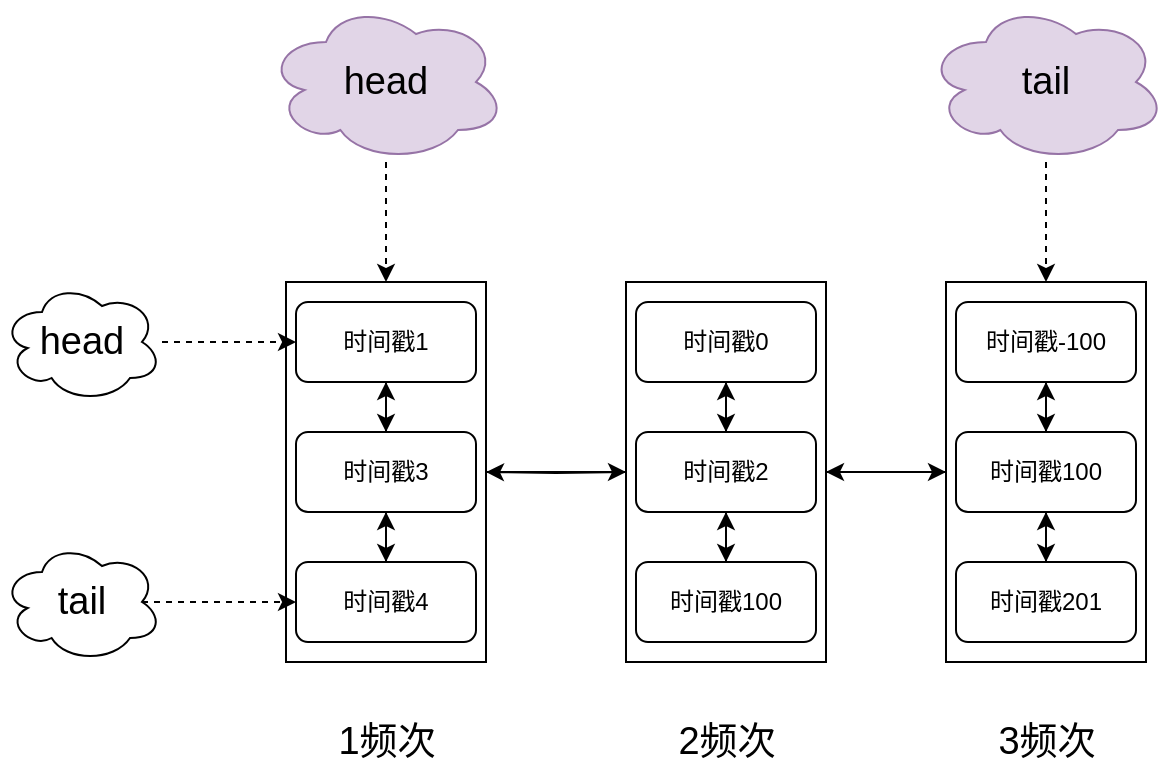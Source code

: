 <mxfile>
    <diagram id="0VjxC995rQxLLiio9GA1" name="Page-1">
        <mxGraphModel dx="1551" dy="620" grid="1" gridSize="10" guides="1" tooltips="1" connect="1" arrows="1" fold="1" page="1" pageScale="1" pageWidth="827" pageHeight="1169" math="0" shadow="0">
            <root>
                <mxCell id="0"/>
                <mxCell id="1" parent="0"/>
                <mxCell id="a-vLMONKRcKrZ4XkvWiE-9" value="" style="edgeStyle=orthogonalEdgeStyle;rounded=0;orthogonalLoop=1;jettySize=auto;html=1;" parent="1" target="a-vLMONKRcKrZ4XkvWiE-8" edge="1">
                    <mxGeometry relative="1" as="geometry">
                        <mxPoint x="50" y="325" as="sourcePoint"/>
                    </mxGeometry>
                </mxCell>
                <mxCell id="a-vLMONKRcKrZ4XkvWiE-11" value="" style="edgeStyle=orthogonalEdgeStyle;rounded=0;orthogonalLoop=1;jettySize=auto;html=1;" parent="1" source="a-vLMONKRcKrZ4XkvWiE-8" edge="1">
                    <mxGeometry relative="1" as="geometry">
                        <mxPoint x="50" y="325" as="targetPoint"/>
                    </mxGeometry>
                </mxCell>
                <mxCell id="a-vLMONKRcKrZ4XkvWiE-40" value="" style="group" parent="1" vertex="1" connectable="0">
                    <mxGeometry x="50" y="230" width="100" height="190" as="geometry"/>
                </mxCell>
                <mxCell id="a-vLMONKRcKrZ4XkvWiE-32" value="" style="rounded=0;whiteSpace=wrap;html=1;" parent="a-vLMONKRcKrZ4XkvWiE-40" vertex="1">
                    <mxGeometry width="100" height="190" as="geometry"/>
                </mxCell>
                <mxCell id="a-vLMONKRcKrZ4XkvWiE-34" value="时间戳100" style="rounded=1;whiteSpace=wrap;html=1;" parent="a-vLMONKRcKrZ4XkvWiE-40" vertex="1">
                    <mxGeometry x="5" y="140" width="90" height="40" as="geometry"/>
                </mxCell>
                <mxCell id="a-vLMONKRcKrZ4XkvWiE-36" style="edgeStyle=orthogonalEdgeStyle;rounded=0;orthogonalLoop=1;jettySize=auto;html=1;" parent="a-vLMONKRcKrZ4XkvWiE-40" source="a-vLMONKRcKrZ4XkvWiE-37" target="a-vLMONKRcKrZ4XkvWiE-34" edge="1">
                    <mxGeometry relative="1" as="geometry"/>
                </mxCell>
                <mxCell id="a-vLMONKRcKrZ4XkvWiE-37" value="时间戳2" style="rounded=1;whiteSpace=wrap;html=1;" parent="a-vLMONKRcKrZ4XkvWiE-40" vertex="1">
                    <mxGeometry x="5" y="75" width="90" height="40" as="geometry"/>
                </mxCell>
                <mxCell id="a-vLMONKRcKrZ4XkvWiE-33" value="" style="edgeStyle=orthogonalEdgeStyle;rounded=0;orthogonalLoop=1;jettySize=auto;html=1;" parent="a-vLMONKRcKrZ4XkvWiE-40" source="a-vLMONKRcKrZ4XkvWiE-34" target="a-vLMONKRcKrZ4XkvWiE-37" edge="1">
                    <mxGeometry relative="1" as="geometry">
                        <Array as="points">
                            <mxPoint x="40" y="160"/>
                            <mxPoint x="40" y="160"/>
                        </Array>
                    </mxGeometry>
                </mxCell>
                <mxCell id="a-vLMONKRcKrZ4XkvWiE-38" style="edgeStyle=orthogonalEdgeStyle;rounded=0;orthogonalLoop=1;jettySize=auto;html=1;entryX=0.5;entryY=0;entryDx=0;entryDy=0;" parent="a-vLMONKRcKrZ4XkvWiE-40" source="a-vLMONKRcKrZ4XkvWiE-39" target="a-vLMONKRcKrZ4XkvWiE-37" edge="1">
                    <mxGeometry relative="1" as="geometry"/>
                </mxCell>
                <mxCell id="a-vLMONKRcKrZ4XkvWiE-39" value="时间戳0" style="rounded=1;whiteSpace=wrap;html=1;" parent="a-vLMONKRcKrZ4XkvWiE-40" vertex="1">
                    <mxGeometry x="5" y="10" width="90" height="40" as="geometry"/>
                </mxCell>
                <mxCell id="a-vLMONKRcKrZ4XkvWiE-35" value="" style="edgeStyle=orthogonalEdgeStyle;rounded=0;orthogonalLoop=1;jettySize=auto;html=1;" parent="a-vLMONKRcKrZ4XkvWiE-40" source="a-vLMONKRcKrZ4XkvWiE-37" target="a-vLMONKRcKrZ4XkvWiE-39" edge="1">
                    <mxGeometry relative="1" as="geometry"/>
                </mxCell>
                <mxCell id="a-vLMONKRcKrZ4XkvWiE-41" value="" style="group" parent="1" vertex="1" connectable="0">
                    <mxGeometry x="210" y="230" width="100" height="190" as="geometry"/>
                </mxCell>
                <mxCell id="a-vLMONKRcKrZ4XkvWiE-42" value="" style="rounded=0;whiteSpace=wrap;html=1;" parent="a-vLMONKRcKrZ4XkvWiE-41" vertex="1">
                    <mxGeometry width="100" height="190" as="geometry"/>
                </mxCell>
                <mxCell id="a-vLMONKRcKrZ4XkvWiE-43" value="时间戳201" style="rounded=1;whiteSpace=wrap;html=1;" parent="a-vLMONKRcKrZ4XkvWiE-41" vertex="1">
                    <mxGeometry x="5" y="140" width="90" height="40" as="geometry"/>
                </mxCell>
                <mxCell id="a-vLMONKRcKrZ4XkvWiE-44" style="edgeStyle=orthogonalEdgeStyle;rounded=0;orthogonalLoop=1;jettySize=auto;html=1;" parent="a-vLMONKRcKrZ4XkvWiE-41" source="a-vLMONKRcKrZ4XkvWiE-45" target="a-vLMONKRcKrZ4XkvWiE-43" edge="1">
                    <mxGeometry relative="1" as="geometry"/>
                </mxCell>
                <mxCell id="a-vLMONKRcKrZ4XkvWiE-45" value="时间戳100" style="rounded=1;whiteSpace=wrap;html=1;" parent="a-vLMONKRcKrZ4XkvWiE-41" vertex="1">
                    <mxGeometry x="5" y="75" width="90" height="40" as="geometry"/>
                </mxCell>
                <mxCell id="a-vLMONKRcKrZ4XkvWiE-46" value="" style="edgeStyle=orthogonalEdgeStyle;rounded=0;orthogonalLoop=1;jettySize=auto;html=1;" parent="a-vLMONKRcKrZ4XkvWiE-41" source="a-vLMONKRcKrZ4XkvWiE-43" target="a-vLMONKRcKrZ4XkvWiE-45" edge="1">
                    <mxGeometry relative="1" as="geometry">
                        <Array as="points">
                            <mxPoint x="40" y="160"/>
                            <mxPoint x="40" y="160"/>
                        </Array>
                    </mxGeometry>
                </mxCell>
                <mxCell id="a-vLMONKRcKrZ4XkvWiE-47" style="edgeStyle=orthogonalEdgeStyle;rounded=0;orthogonalLoop=1;jettySize=auto;html=1;entryX=0.5;entryY=0;entryDx=0;entryDy=0;" parent="a-vLMONKRcKrZ4XkvWiE-41" source="a-vLMONKRcKrZ4XkvWiE-48" target="a-vLMONKRcKrZ4XkvWiE-45" edge="1">
                    <mxGeometry relative="1" as="geometry"/>
                </mxCell>
                <mxCell id="a-vLMONKRcKrZ4XkvWiE-48" value="时间戳-100" style="rounded=1;whiteSpace=wrap;html=1;" parent="a-vLMONKRcKrZ4XkvWiE-41" vertex="1">
                    <mxGeometry x="5" y="10" width="90" height="40" as="geometry"/>
                </mxCell>
                <mxCell id="a-vLMONKRcKrZ4XkvWiE-49" value="" style="edgeStyle=orthogonalEdgeStyle;rounded=0;orthogonalLoop=1;jettySize=auto;html=1;" parent="a-vLMONKRcKrZ4XkvWiE-41" source="a-vLMONKRcKrZ4XkvWiE-45" target="a-vLMONKRcKrZ4XkvWiE-48" edge="1">
                    <mxGeometry relative="1" as="geometry"/>
                </mxCell>
                <mxCell id="a-vLMONKRcKrZ4XkvWiE-51" value="" style="group" parent="1" vertex="1" connectable="0">
                    <mxGeometry x="-120" y="230" width="100" height="190" as="geometry"/>
                </mxCell>
                <mxCell id="a-vLMONKRcKrZ4XkvWiE-8" value="" style="rounded=0;whiteSpace=wrap;html=1;" parent="a-vLMONKRcKrZ4XkvWiE-51" vertex="1">
                    <mxGeometry width="100" height="190" as="geometry"/>
                </mxCell>
                <mxCell id="a-vLMONKRcKrZ4XkvWiE-12" value="时间戳4" style="rounded=1;whiteSpace=wrap;html=1;" parent="a-vLMONKRcKrZ4XkvWiE-51" vertex="1">
                    <mxGeometry x="5" y="140" width="90" height="40" as="geometry"/>
                </mxCell>
                <mxCell id="a-vLMONKRcKrZ4XkvWiE-22" style="edgeStyle=orthogonalEdgeStyle;rounded=0;orthogonalLoop=1;jettySize=auto;html=1;" parent="a-vLMONKRcKrZ4XkvWiE-51" source="a-vLMONKRcKrZ4XkvWiE-13" target="a-vLMONKRcKrZ4XkvWiE-12" edge="1">
                    <mxGeometry relative="1" as="geometry"/>
                </mxCell>
                <mxCell id="a-vLMONKRcKrZ4XkvWiE-13" value="时间戳3" style="rounded=1;whiteSpace=wrap;html=1;" parent="a-vLMONKRcKrZ4XkvWiE-51" vertex="1">
                    <mxGeometry x="5" y="75" width="90" height="40" as="geometry"/>
                </mxCell>
                <mxCell id="a-vLMONKRcKrZ4XkvWiE-14" value="" style="edgeStyle=orthogonalEdgeStyle;rounded=0;orthogonalLoop=1;jettySize=auto;html=1;" parent="a-vLMONKRcKrZ4XkvWiE-51" source="a-vLMONKRcKrZ4XkvWiE-12" target="a-vLMONKRcKrZ4XkvWiE-13" edge="1">
                    <mxGeometry relative="1" as="geometry">
                        <Array as="points">
                            <mxPoint x="40" y="160"/>
                            <mxPoint x="40" y="160"/>
                        </Array>
                    </mxGeometry>
                </mxCell>
                <mxCell id="a-vLMONKRcKrZ4XkvWiE-23" style="edgeStyle=orthogonalEdgeStyle;rounded=0;orthogonalLoop=1;jettySize=auto;html=1;entryX=0.5;entryY=0;entryDx=0;entryDy=0;" parent="a-vLMONKRcKrZ4XkvWiE-51" source="a-vLMONKRcKrZ4XkvWiE-17" target="a-vLMONKRcKrZ4XkvWiE-13" edge="1">
                    <mxGeometry relative="1" as="geometry"/>
                </mxCell>
                <mxCell id="a-vLMONKRcKrZ4XkvWiE-17" value="时间戳1" style="rounded=1;whiteSpace=wrap;html=1;" parent="a-vLMONKRcKrZ4XkvWiE-51" vertex="1">
                    <mxGeometry x="5" y="10" width="90" height="40" as="geometry"/>
                </mxCell>
                <mxCell id="a-vLMONKRcKrZ4XkvWiE-18" value="" style="edgeStyle=orthogonalEdgeStyle;rounded=0;orthogonalLoop=1;jettySize=auto;html=1;" parent="a-vLMONKRcKrZ4XkvWiE-51" source="a-vLMONKRcKrZ4XkvWiE-13" target="a-vLMONKRcKrZ4XkvWiE-17" edge="1">
                    <mxGeometry relative="1" as="geometry"/>
                </mxCell>
                <mxCell id="a-vLMONKRcKrZ4XkvWiE-55" style="edgeStyle=orthogonalEdgeStyle;rounded=0;orthogonalLoop=1;jettySize=auto;html=1;entryX=1;entryY=0.5;entryDx=0;entryDy=0;" parent="1" source="a-vLMONKRcKrZ4XkvWiE-42" target="a-vLMONKRcKrZ4XkvWiE-32" edge="1">
                    <mxGeometry relative="1" as="geometry"/>
                </mxCell>
                <mxCell id="a-vLMONKRcKrZ4XkvWiE-56" style="edgeStyle=orthogonalEdgeStyle;rounded=0;orthogonalLoop=1;jettySize=auto;html=1;entryX=0;entryY=0.5;entryDx=0;entryDy=0;" parent="1" source="a-vLMONKRcKrZ4XkvWiE-32" target="a-vLMONKRcKrZ4XkvWiE-42" edge="1">
                    <mxGeometry relative="1" as="geometry"/>
                </mxCell>
                <mxCell id="a-vLMONKRcKrZ4XkvWiE-57" value="1频次" style="text;html=1;resizable=0;autosize=1;align=center;verticalAlign=middle;points=[];fillColor=none;strokeColor=none;rounded=0;fontSize=19;" parent="1" vertex="1">
                    <mxGeometry x="-105" y="440" width="70" height="40" as="geometry"/>
                </mxCell>
                <mxCell id="a-vLMONKRcKrZ4XkvWiE-58" value="2频次" style="text;html=1;resizable=0;autosize=1;align=center;verticalAlign=middle;points=[];fillColor=none;strokeColor=none;rounded=0;fontSize=19;" parent="1" vertex="1">
                    <mxGeometry x="65" y="440" width="70" height="40" as="geometry"/>
                </mxCell>
                <mxCell id="a-vLMONKRcKrZ4XkvWiE-59" value="3频次" style="text;html=1;resizable=0;autosize=1;align=center;verticalAlign=middle;points=[];fillColor=none;strokeColor=none;rounded=0;fontSize=19;" parent="1" vertex="1">
                    <mxGeometry x="225" y="440" width="70" height="40" as="geometry"/>
                </mxCell>
                <mxCell id="a-vLMONKRcKrZ4XkvWiE-65" style="edgeStyle=orthogonalEdgeStyle;rounded=0;orthogonalLoop=1;jettySize=auto;html=1;dashed=1;fontSize=19;" parent="1" source="a-vLMONKRcKrZ4XkvWiE-62" target="a-vLMONKRcKrZ4XkvWiE-17" edge="1">
                    <mxGeometry relative="1" as="geometry"/>
                </mxCell>
                <mxCell id="a-vLMONKRcKrZ4XkvWiE-62" value="head" style="ellipse;shape=cloud;whiteSpace=wrap;html=1;fontSize=19;" parent="1" vertex="1">
                    <mxGeometry x="-262" y="230" width="80" height="60" as="geometry"/>
                </mxCell>
                <mxCell id="a-vLMONKRcKrZ4XkvWiE-64" style="edgeStyle=orthogonalEdgeStyle;rounded=0;orthogonalLoop=1;jettySize=auto;html=1;exitX=0.875;exitY=0.5;exitDx=0;exitDy=0;exitPerimeter=0;fontSize=19;dashed=1;" parent="1" source="a-vLMONKRcKrZ4XkvWiE-63" target="a-vLMONKRcKrZ4XkvWiE-12" edge="1">
                    <mxGeometry relative="1" as="geometry"/>
                </mxCell>
                <mxCell id="a-vLMONKRcKrZ4XkvWiE-63" value="tail" style="ellipse;shape=cloud;whiteSpace=wrap;html=1;fontSize=19;" parent="1" vertex="1">
                    <mxGeometry x="-262" y="360" width="80" height="60" as="geometry"/>
                </mxCell>
                <mxCell id="a-vLMONKRcKrZ4XkvWiE-68" style="edgeStyle=orthogonalEdgeStyle;rounded=0;orthogonalLoop=1;jettySize=auto;html=1;dashed=1;fontSize=19;" parent="1" source="a-vLMONKRcKrZ4XkvWiE-66" target="a-vLMONKRcKrZ4XkvWiE-8" edge="1">
                    <mxGeometry relative="1" as="geometry"/>
                </mxCell>
                <mxCell id="a-vLMONKRcKrZ4XkvWiE-66" value="head" style="ellipse;shape=cloud;whiteSpace=wrap;html=1;fontSize=19;fillColor=#e1d5e7;strokeColor=#9673a6;" parent="1" vertex="1">
                    <mxGeometry x="-130" y="90" width="120" height="80" as="geometry"/>
                </mxCell>
                <mxCell id="a-vLMONKRcKrZ4XkvWiE-69" style="edgeStyle=orthogonalEdgeStyle;rounded=0;orthogonalLoop=1;jettySize=auto;html=1;entryX=0.5;entryY=0;entryDx=0;entryDy=0;dashed=1;fontSize=19;" parent="1" source="a-vLMONKRcKrZ4XkvWiE-67" target="a-vLMONKRcKrZ4XkvWiE-42" edge="1">
                    <mxGeometry relative="1" as="geometry"/>
                </mxCell>
                <mxCell id="a-vLMONKRcKrZ4XkvWiE-67" value="tail" style="ellipse;shape=cloud;whiteSpace=wrap;html=1;fontSize=19;fillColor=#e1d5e7;strokeColor=#9673a6;" parent="1" vertex="1">
                    <mxGeometry x="200" y="90" width="120" height="80" as="geometry"/>
                </mxCell>
            </root>
        </mxGraphModel>
    </diagram>
</mxfile>